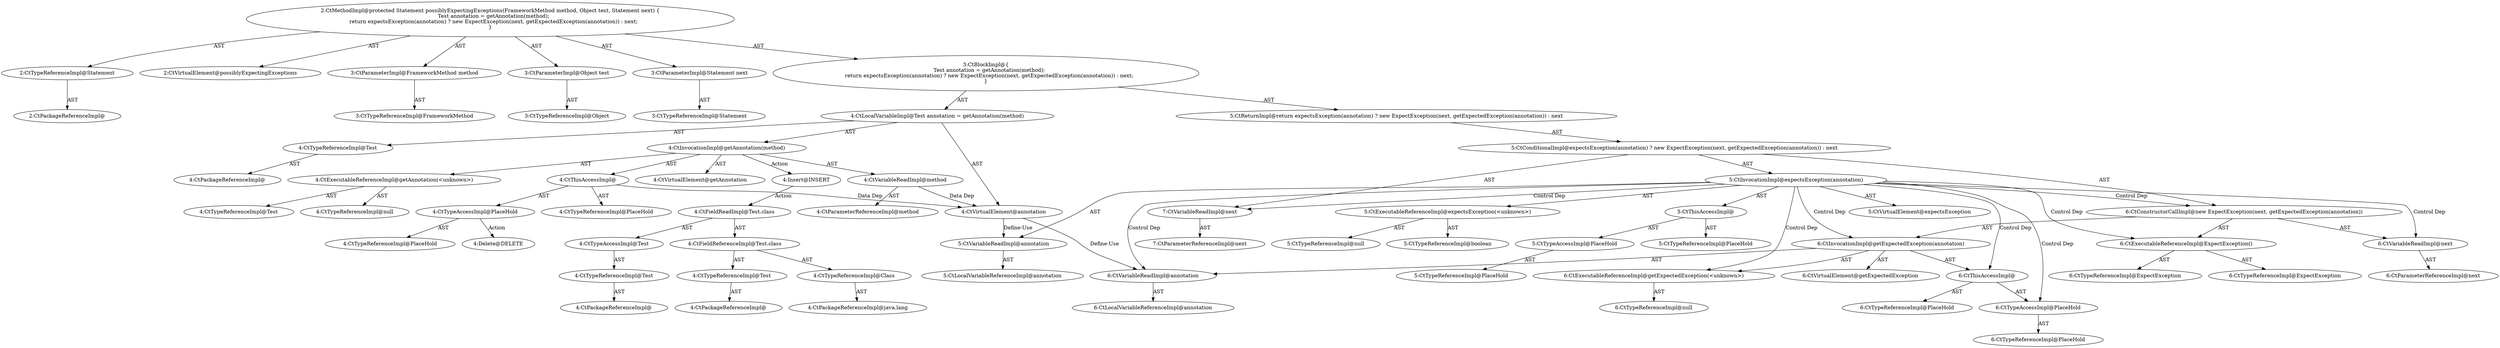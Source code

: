 digraph "possiblyExpectingExceptions#?,FrameworkMethod,Object,Statement" {
0 [label="2:CtTypeReferenceImpl@Statement" shape=ellipse]
1 [label="2:CtPackageReferenceImpl@" shape=ellipse]
2 [label="2:CtVirtualElement@possiblyExpectingExceptions" shape=ellipse]
3 [label="3:CtParameterImpl@FrameworkMethod method" shape=ellipse]
4 [label="3:CtTypeReferenceImpl@FrameworkMethod" shape=ellipse]
5 [label="3:CtParameterImpl@Object test" shape=ellipse]
6 [label="3:CtTypeReferenceImpl@Object" shape=ellipse]
7 [label="3:CtParameterImpl@Statement next" shape=ellipse]
8 [label="3:CtTypeReferenceImpl@Statement" shape=ellipse]
9 [label="4:CtTypeReferenceImpl@Test" shape=ellipse]
10 [label="4:CtPackageReferenceImpl@" shape=ellipse]
11 [label="4:CtExecutableReferenceImpl@getAnnotation(<unknown>)" shape=ellipse]
12 [label="4:CtTypeReferenceImpl@Test" shape=ellipse]
13 [label="4:CtTypeReferenceImpl@null" shape=ellipse]
14 [label="4:CtVirtualElement@getAnnotation" shape=ellipse]
15 [label="4:CtTypeAccessImpl@PlaceHold" shape=ellipse]
16 [label="4:CtTypeReferenceImpl@PlaceHold" shape=ellipse]
17 [label="4:CtThisAccessImpl@" shape=ellipse]
18 [label="4:CtTypeReferenceImpl@PlaceHold" shape=ellipse]
19 [label="4:CtVariableReadImpl@method" shape=ellipse]
20 [label="4:CtParameterReferenceImpl@method" shape=ellipse]
21 [label="4:CtInvocationImpl@getAnnotation(method)" shape=ellipse]
22 [label="4:CtVirtualElement@annotation" shape=ellipse]
23 [label="4:CtLocalVariableImpl@Test annotation = getAnnotation(method)" shape=ellipse]
24 [label="5:CtExecutableReferenceImpl@expectsException(<unknown>)" shape=ellipse]
25 [label="5:CtTypeReferenceImpl@boolean" shape=ellipse]
26 [label="5:CtTypeReferenceImpl@null" shape=ellipse]
27 [label="5:CtVirtualElement@expectsException" shape=ellipse]
28 [label="5:CtTypeAccessImpl@PlaceHold" shape=ellipse]
29 [label="5:CtTypeReferenceImpl@PlaceHold" shape=ellipse]
30 [label="5:CtThisAccessImpl@" shape=ellipse]
31 [label="5:CtTypeReferenceImpl@PlaceHold" shape=ellipse]
32 [label="5:CtVariableReadImpl@annotation" shape=ellipse]
33 [label="5:CtLocalVariableReferenceImpl@annotation" shape=ellipse]
34 [label="5:CtInvocationImpl@expectsException(annotation)" shape=ellipse]
35 [label="6:CtExecutableReferenceImpl@ExpectException()" shape=ellipse]
36 [label="6:CtTypeReferenceImpl@ExpectException" shape=ellipse]
37 [label="6:CtTypeReferenceImpl@ExpectException" shape=ellipse]
38 [label="6:CtVariableReadImpl@next" shape=ellipse]
39 [label="6:CtParameterReferenceImpl@next" shape=ellipse]
40 [label="6:CtExecutableReferenceImpl@getExpectedException(<unknown>)" shape=ellipse]
41 [label="6:CtTypeReferenceImpl@null" shape=ellipse]
42 [label="6:CtVirtualElement@getExpectedException" shape=ellipse]
43 [label="6:CtTypeAccessImpl@PlaceHold" shape=ellipse]
44 [label="6:CtTypeReferenceImpl@PlaceHold" shape=ellipse]
45 [label="6:CtThisAccessImpl@" shape=ellipse]
46 [label="6:CtTypeReferenceImpl@PlaceHold" shape=ellipse]
47 [label="6:CtVariableReadImpl@annotation" shape=ellipse]
48 [label="6:CtLocalVariableReferenceImpl@annotation" shape=ellipse]
49 [label="6:CtInvocationImpl@getExpectedException(annotation)" shape=ellipse]
50 [label="6:CtConstructorCallImpl@new ExpectException(next, getExpectedException(annotation))" shape=ellipse]
51 [label="7:CtVariableReadImpl@next" shape=ellipse]
52 [label="7:CtParameterReferenceImpl@next" shape=ellipse]
53 [label="5:CtConditionalImpl@expectsException(annotation) ? new ExpectException(next, getExpectedException(annotation)) : next" shape=ellipse]
54 [label="5:CtReturnImpl@return expectsException(annotation) ? new ExpectException(next, getExpectedException(annotation)) : next" shape=ellipse]
55 [label="3:CtBlockImpl@\{
    Test annotation = getAnnotation(method);
    return expectsException(annotation) ? new ExpectException(next, getExpectedException(annotation)) : next;
\}" shape=ellipse]
56 [label="2:CtMethodImpl@protected Statement possiblyExpectingExceptions(FrameworkMethod method, Object test, Statement next) \{
    Test annotation = getAnnotation(method);
    return expectsException(annotation) ? new ExpectException(next, getExpectedException(annotation)) : next;
\}" shape=ellipse]
57 [label="4:Delete@DELETE" shape=ellipse]
58 [label="4:Insert@INSERT" shape=ellipse]
59 [label="4:CtPackageReferenceImpl@" shape=ellipse]
60 [label="4:CtTypeReferenceImpl@Test" shape=ellipse]
61 [label="4:CtTypeAccessImpl@Test" shape=ellipse]
62 [label="4:CtPackageReferenceImpl@" shape=ellipse]
63 [label="4:CtTypeReferenceImpl@Test" shape=ellipse]
64 [label="4:CtPackageReferenceImpl@java.lang" shape=ellipse]
65 [label="4:CtTypeReferenceImpl@Class" shape=ellipse]
66 [label="4:CtFieldReferenceImpl@Test.class" shape=ellipse]
67 [label="4:CtFieldReadImpl@Test.class" shape=ellipse]
0 -> 1 [label="AST"];
3 -> 4 [label="AST"];
5 -> 6 [label="AST"];
7 -> 8 [label="AST"];
9 -> 10 [label="AST"];
11 -> 12 [label="AST"];
11 -> 13 [label="AST"];
15 -> 16 [label="AST"];
15 -> 57 [label="Action"];
17 -> 18 [label="AST"];
17 -> 15 [label="AST"];
17 -> 22 [label="Data Dep"];
19 -> 20 [label="AST"];
19 -> 22 [label="Data Dep"];
21 -> 14 [label="AST"];
21 -> 17 [label="AST"];
21 -> 11 [label="AST"];
21 -> 19 [label="AST"];
21 -> 58 [label="Action"];
22 -> 32 [label="Define-Use"];
22 -> 47 [label="Define-Use"];
23 -> 22 [label="AST"];
23 -> 9 [label="AST"];
23 -> 21 [label="AST"];
24 -> 25 [label="AST"];
24 -> 26 [label="AST"];
28 -> 29 [label="AST"];
30 -> 31 [label="AST"];
30 -> 28 [label="AST"];
32 -> 33 [label="AST"];
34 -> 27 [label="AST"];
34 -> 30 [label="AST"];
34 -> 24 [label="AST"];
34 -> 32 [label="AST"];
34 -> 50 [label="Control Dep"];
34 -> 35 [label="Control Dep"];
34 -> 38 [label="Control Dep"];
34 -> 49 [label="Control Dep"];
34 -> 40 [label="Control Dep"];
34 -> 45 [label="Control Dep"];
34 -> 43 [label="Control Dep"];
34 -> 47 [label="Control Dep"];
34 -> 51 [label="Control Dep"];
35 -> 36 [label="AST"];
35 -> 37 [label="AST"];
38 -> 39 [label="AST"];
40 -> 41 [label="AST"];
43 -> 44 [label="AST"];
45 -> 46 [label="AST"];
45 -> 43 [label="AST"];
47 -> 48 [label="AST"];
49 -> 42 [label="AST"];
49 -> 45 [label="AST"];
49 -> 40 [label="AST"];
49 -> 47 [label="AST"];
50 -> 35 [label="AST"];
50 -> 38 [label="AST"];
50 -> 49 [label="AST"];
51 -> 52 [label="AST"];
53 -> 34 [label="AST"];
53 -> 50 [label="AST"];
53 -> 51 [label="AST"];
54 -> 53 [label="AST"];
55 -> 23 [label="AST"];
55 -> 54 [label="AST"];
56 -> 2 [label="AST"];
56 -> 0 [label="AST"];
56 -> 3 [label="AST"];
56 -> 5 [label="AST"];
56 -> 7 [label="AST"];
56 -> 55 [label="AST"];
58 -> 67 [label="Action"];
60 -> 59 [label="AST"];
61 -> 60 [label="AST"];
63 -> 62 [label="AST"];
65 -> 64 [label="AST"];
66 -> 63 [label="AST"];
66 -> 65 [label="AST"];
67 -> 61 [label="AST"];
67 -> 66 [label="AST"];
}